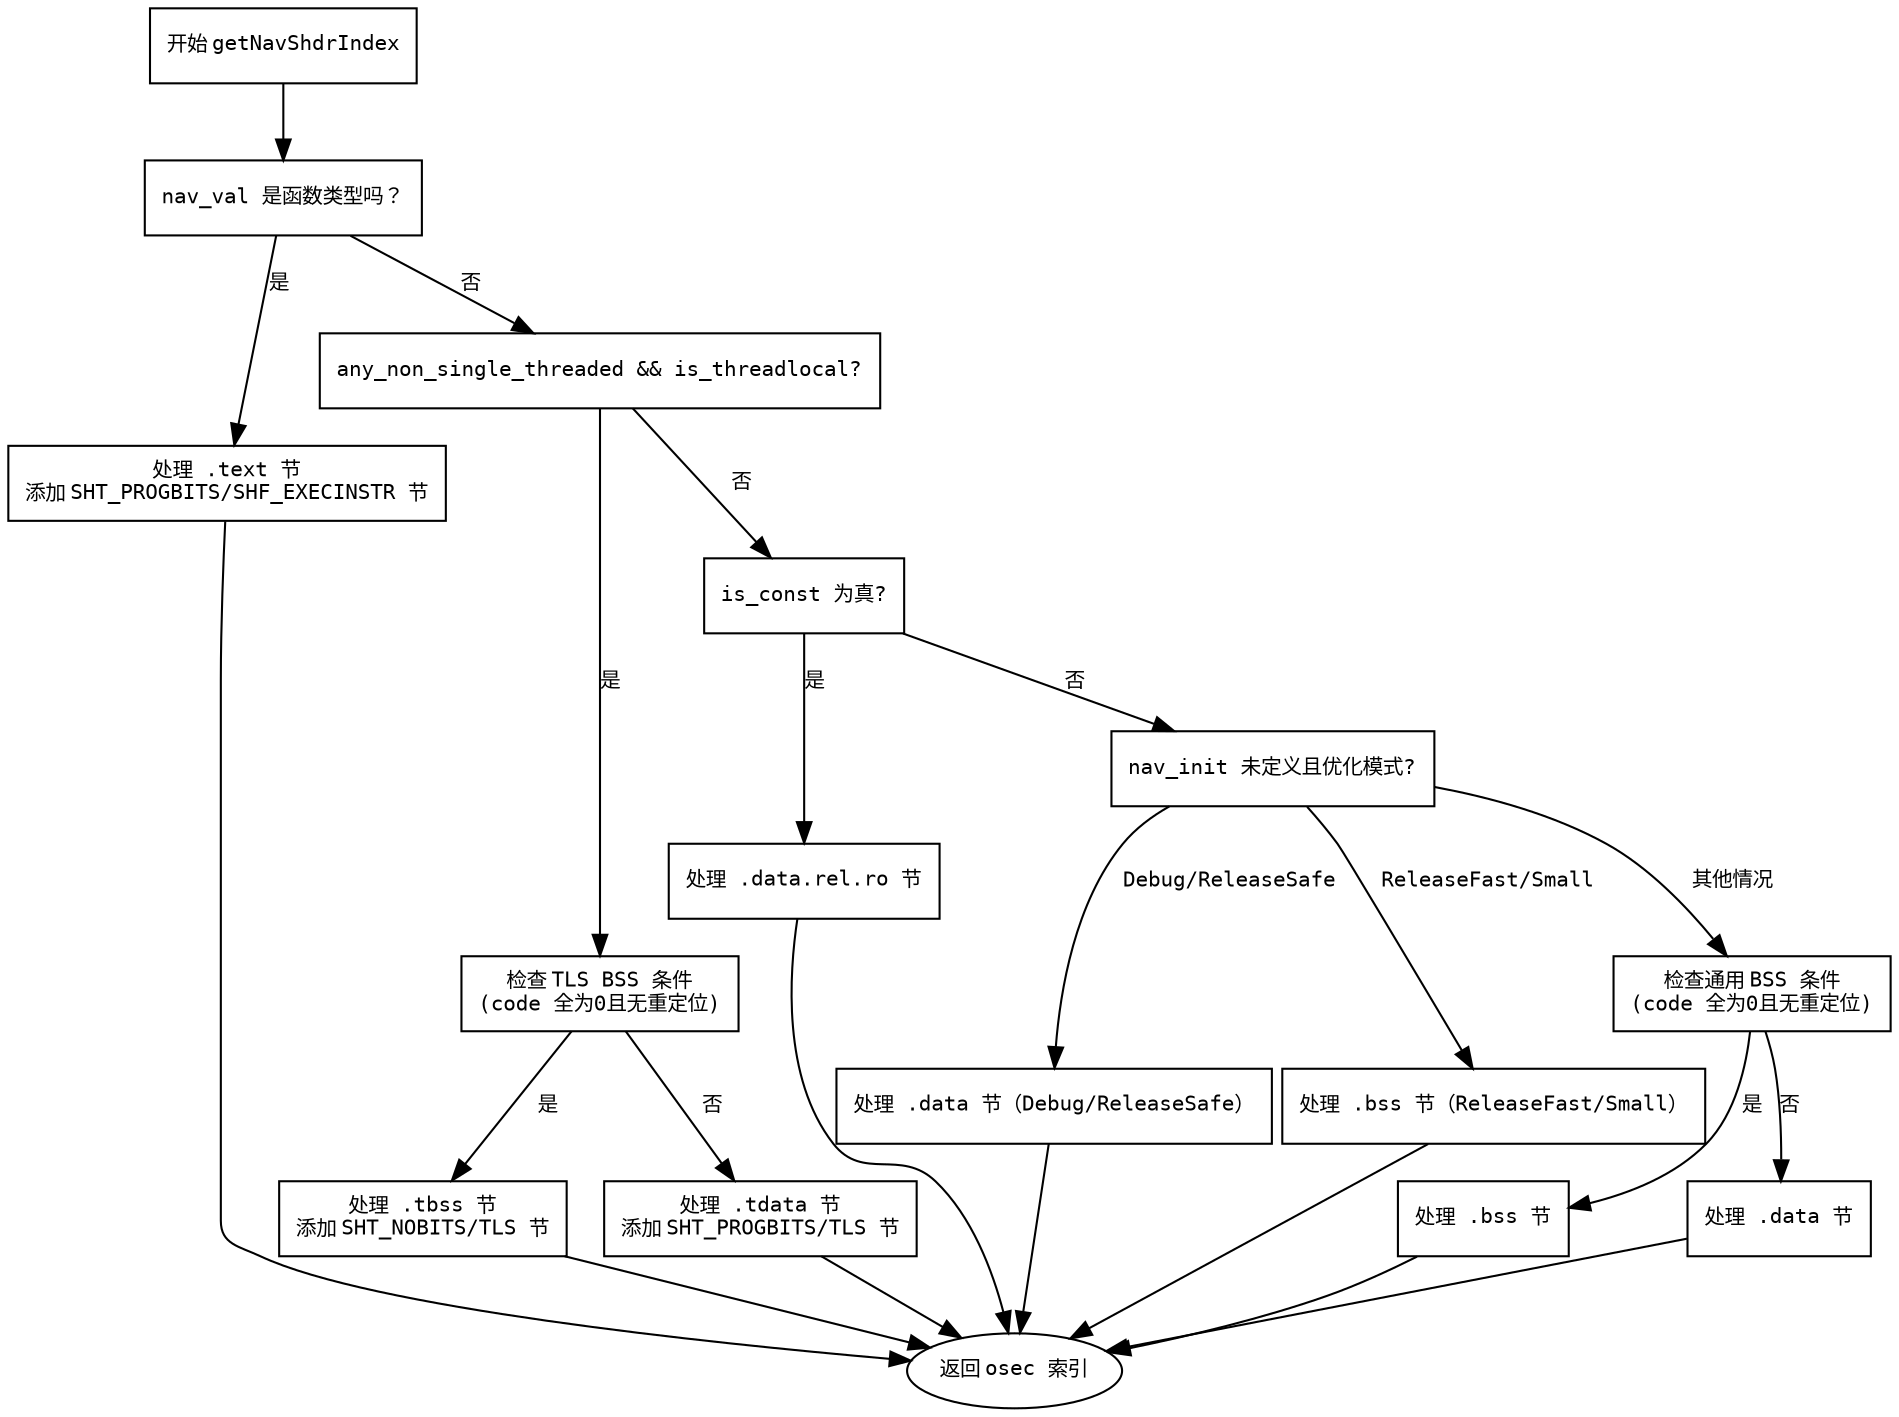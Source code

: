 
digraph flowchart {
    node [shape=rectangle, fontname="Courier", fontsize="10"];
    edge [fontname="Courier", fontsize="10"];

    start [label="开始 getNavShdrIndex"];
    check_function_type [label="nav_val 是函数类型吗？"];
    handle_text_section [label="处理 .text 节\n添加 SHT_PROGBITS/SHF_EXECINSTR 节"];
    check_threadlocal [label="any_non_single_threaded && is_threadlocal?"];
    check_bss_tls [label="检查 TLS BSS 条件\n(code 全为0且无重定位)"];
    handle_tbss [label="处理 .tbss 节\n添加 SHT_NOBITS/TLS 节"];
    handle_tdata [label="处理 .tdata 节\n添加 SHT_PROGBITS/TLS 节"];
    check_const [label="is_const 为真?"];
    handle_data_relro [label="处理 .data.rel.ro 节"];
    check_init_undef [label="nav_init 未定义且优化模式?"];
    handle_debug_data [label="处理 .data 节（Debug/ReleaseSafe）"];
    handle_release_bss [label="处理 .bss 节（ReleaseFast/Small）"];
    check_bss_common [label="检查通用 BSS 条件\n(code 全为0且无重定位)"];
    handle_bss [label="处理 .bss 节"];
    handle_data [label="处理 .data 节"];
    return [label="返回 osec 索引", shape=oval];

    start -> check_function_type;

    // 函数类型分支
    check_function_type -> handle_text_section [label="是"];
    handle_text_section -> return;

    // 非函数类型分支
    check_function_type -> check_threadlocal [label="否"];

    // TLS 分支
    check_threadlocal -> check_bss_tls [label="是"];
    check_bss_tls -> handle_tbss [label="是"];
    check_bss_tls -> handle_tdata [label="否"];
    handle_tbss -> return;
    handle_tdata -> return;

    // 非 TLS 分支
    check_threadlocal -> check_const [label="否"];

    // 常量分支
    check_const -> handle_data_relro [label="是"];
    handle_data_relro -> return;

    // 非常量分支
    check_const -> check_init_undef [label="否"];
    check_init_undef -> handle_debug_data [label="Debug/ReleaseSafe"];
    check_init_undef -> handle_release_bss [label="ReleaseFast/Small"];
    handle_debug_data -> return;
    handle_release_bss -> return;

    // 未命中初始化检查的分支
    check_init_undef -> check_bss_common [label="其他情况"];
    check_bss_common -> handle_bss [label="是"];
    check_bss_common -> handle_data [label="否"];
    handle_bss -> return;
    handle_data -> return;
}
